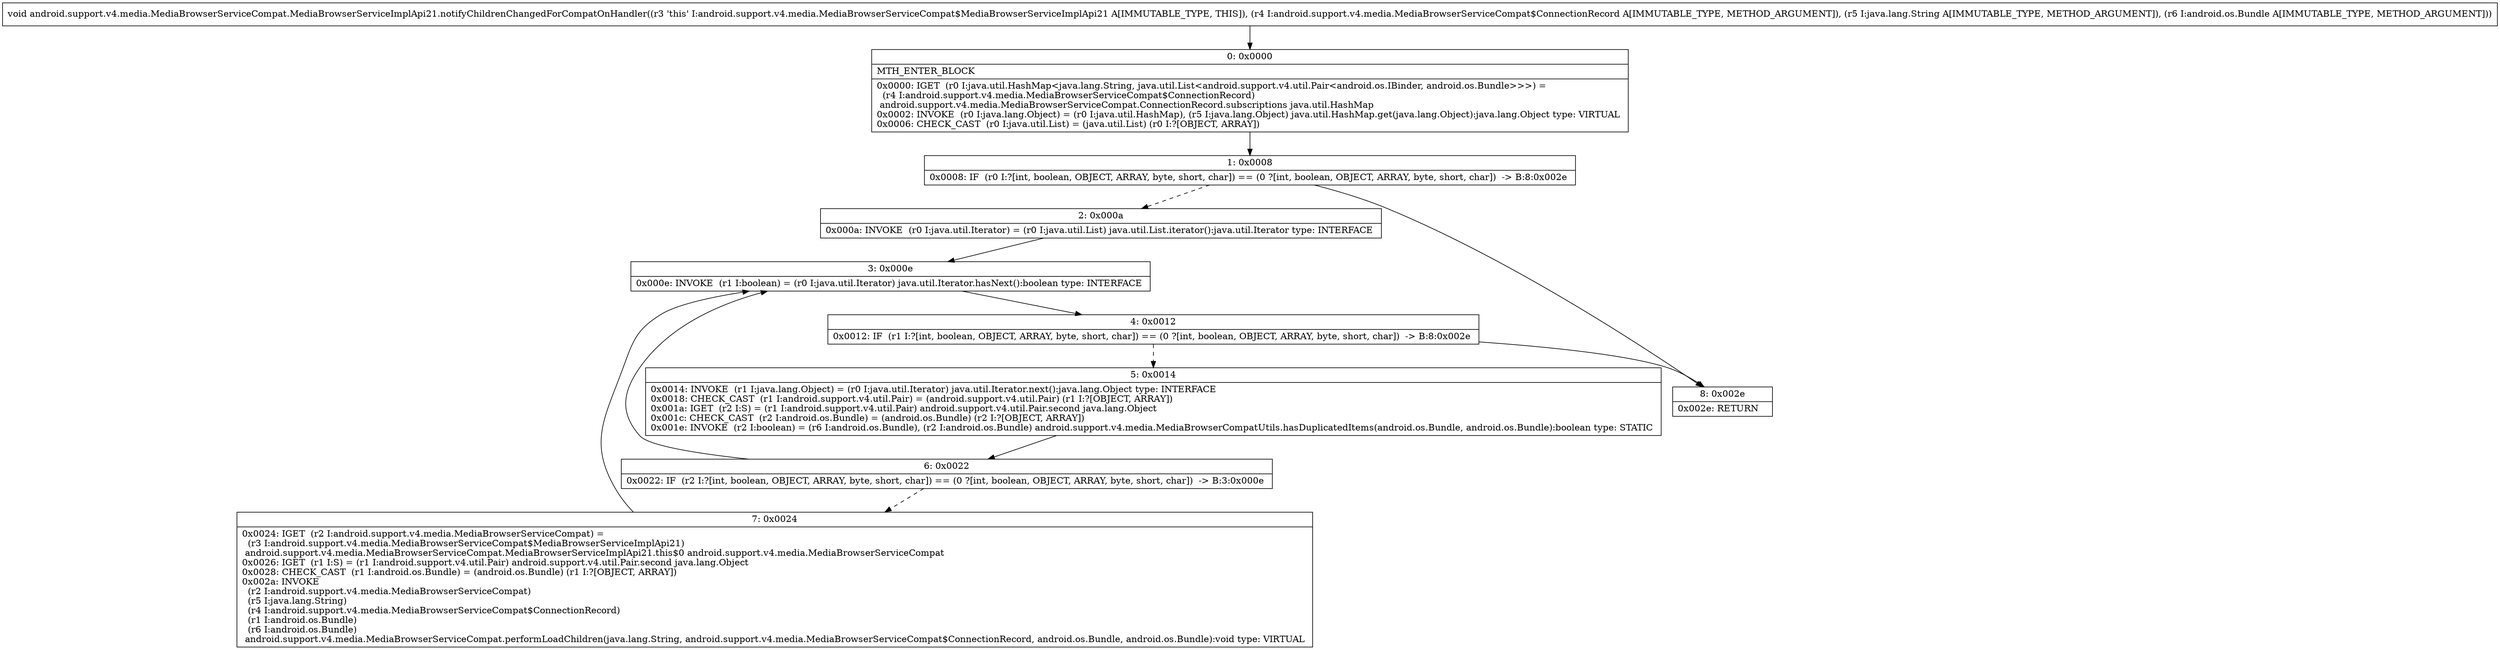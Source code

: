 digraph "CFG forandroid.support.v4.media.MediaBrowserServiceCompat.MediaBrowserServiceImplApi21.notifyChildrenChangedForCompatOnHandler(Landroid\/support\/v4\/media\/MediaBrowserServiceCompat$ConnectionRecord;Ljava\/lang\/String;Landroid\/os\/Bundle;)V" {
Node_0 [shape=record,label="{0\:\ 0x0000|MTH_ENTER_BLOCK\l|0x0000: IGET  (r0 I:java.util.HashMap\<java.lang.String, java.util.List\<android.support.v4.util.Pair\<android.os.IBinder, android.os.Bundle\>\>\>) = \l  (r4 I:android.support.v4.media.MediaBrowserServiceCompat$ConnectionRecord)\l android.support.v4.media.MediaBrowserServiceCompat.ConnectionRecord.subscriptions java.util.HashMap \l0x0002: INVOKE  (r0 I:java.lang.Object) = (r0 I:java.util.HashMap), (r5 I:java.lang.Object) java.util.HashMap.get(java.lang.Object):java.lang.Object type: VIRTUAL \l0x0006: CHECK_CAST  (r0 I:java.util.List) = (java.util.List) (r0 I:?[OBJECT, ARRAY]) \l}"];
Node_1 [shape=record,label="{1\:\ 0x0008|0x0008: IF  (r0 I:?[int, boolean, OBJECT, ARRAY, byte, short, char]) == (0 ?[int, boolean, OBJECT, ARRAY, byte, short, char])  \-\> B:8:0x002e \l}"];
Node_2 [shape=record,label="{2\:\ 0x000a|0x000a: INVOKE  (r0 I:java.util.Iterator) = (r0 I:java.util.List) java.util.List.iterator():java.util.Iterator type: INTERFACE \l}"];
Node_3 [shape=record,label="{3\:\ 0x000e|0x000e: INVOKE  (r1 I:boolean) = (r0 I:java.util.Iterator) java.util.Iterator.hasNext():boolean type: INTERFACE \l}"];
Node_4 [shape=record,label="{4\:\ 0x0012|0x0012: IF  (r1 I:?[int, boolean, OBJECT, ARRAY, byte, short, char]) == (0 ?[int, boolean, OBJECT, ARRAY, byte, short, char])  \-\> B:8:0x002e \l}"];
Node_5 [shape=record,label="{5\:\ 0x0014|0x0014: INVOKE  (r1 I:java.lang.Object) = (r0 I:java.util.Iterator) java.util.Iterator.next():java.lang.Object type: INTERFACE \l0x0018: CHECK_CAST  (r1 I:android.support.v4.util.Pair) = (android.support.v4.util.Pair) (r1 I:?[OBJECT, ARRAY]) \l0x001a: IGET  (r2 I:S) = (r1 I:android.support.v4.util.Pair) android.support.v4.util.Pair.second java.lang.Object \l0x001c: CHECK_CAST  (r2 I:android.os.Bundle) = (android.os.Bundle) (r2 I:?[OBJECT, ARRAY]) \l0x001e: INVOKE  (r2 I:boolean) = (r6 I:android.os.Bundle), (r2 I:android.os.Bundle) android.support.v4.media.MediaBrowserCompatUtils.hasDuplicatedItems(android.os.Bundle, android.os.Bundle):boolean type: STATIC \l}"];
Node_6 [shape=record,label="{6\:\ 0x0022|0x0022: IF  (r2 I:?[int, boolean, OBJECT, ARRAY, byte, short, char]) == (0 ?[int, boolean, OBJECT, ARRAY, byte, short, char])  \-\> B:3:0x000e \l}"];
Node_7 [shape=record,label="{7\:\ 0x0024|0x0024: IGET  (r2 I:android.support.v4.media.MediaBrowserServiceCompat) = \l  (r3 I:android.support.v4.media.MediaBrowserServiceCompat$MediaBrowserServiceImplApi21)\l android.support.v4.media.MediaBrowserServiceCompat.MediaBrowserServiceImplApi21.this$0 android.support.v4.media.MediaBrowserServiceCompat \l0x0026: IGET  (r1 I:S) = (r1 I:android.support.v4.util.Pair) android.support.v4.util.Pair.second java.lang.Object \l0x0028: CHECK_CAST  (r1 I:android.os.Bundle) = (android.os.Bundle) (r1 I:?[OBJECT, ARRAY]) \l0x002a: INVOKE  \l  (r2 I:android.support.v4.media.MediaBrowserServiceCompat)\l  (r5 I:java.lang.String)\l  (r4 I:android.support.v4.media.MediaBrowserServiceCompat$ConnectionRecord)\l  (r1 I:android.os.Bundle)\l  (r6 I:android.os.Bundle)\l android.support.v4.media.MediaBrowserServiceCompat.performLoadChildren(java.lang.String, android.support.v4.media.MediaBrowserServiceCompat$ConnectionRecord, android.os.Bundle, android.os.Bundle):void type: VIRTUAL \l}"];
Node_8 [shape=record,label="{8\:\ 0x002e|0x002e: RETURN   \l}"];
MethodNode[shape=record,label="{void android.support.v4.media.MediaBrowserServiceCompat.MediaBrowserServiceImplApi21.notifyChildrenChangedForCompatOnHandler((r3 'this' I:android.support.v4.media.MediaBrowserServiceCompat$MediaBrowserServiceImplApi21 A[IMMUTABLE_TYPE, THIS]), (r4 I:android.support.v4.media.MediaBrowserServiceCompat$ConnectionRecord A[IMMUTABLE_TYPE, METHOD_ARGUMENT]), (r5 I:java.lang.String A[IMMUTABLE_TYPE, METHOD_ARGUMENT]), (r6 I:android.os.Bundle A[IMMUTABLE_TYPE, METHOD_ARGUMENT])) }"];
MethodNode -> Node_0;
Node_0 -> Node_1;
Node_1 -> Node_2[style=dashed];
Node_1 -> Node_8;
Node_2 -> Node_3;
Node_3 -> Node_4;
Node_4 -> Node_5[style=dashed];
Node_4 -> Node_8;
Node_5 -> Node_6;
Node_6 -> Node_3;
Node_6 -> Node_7[style=dashed];
Node_7 -> Node_3;
}


